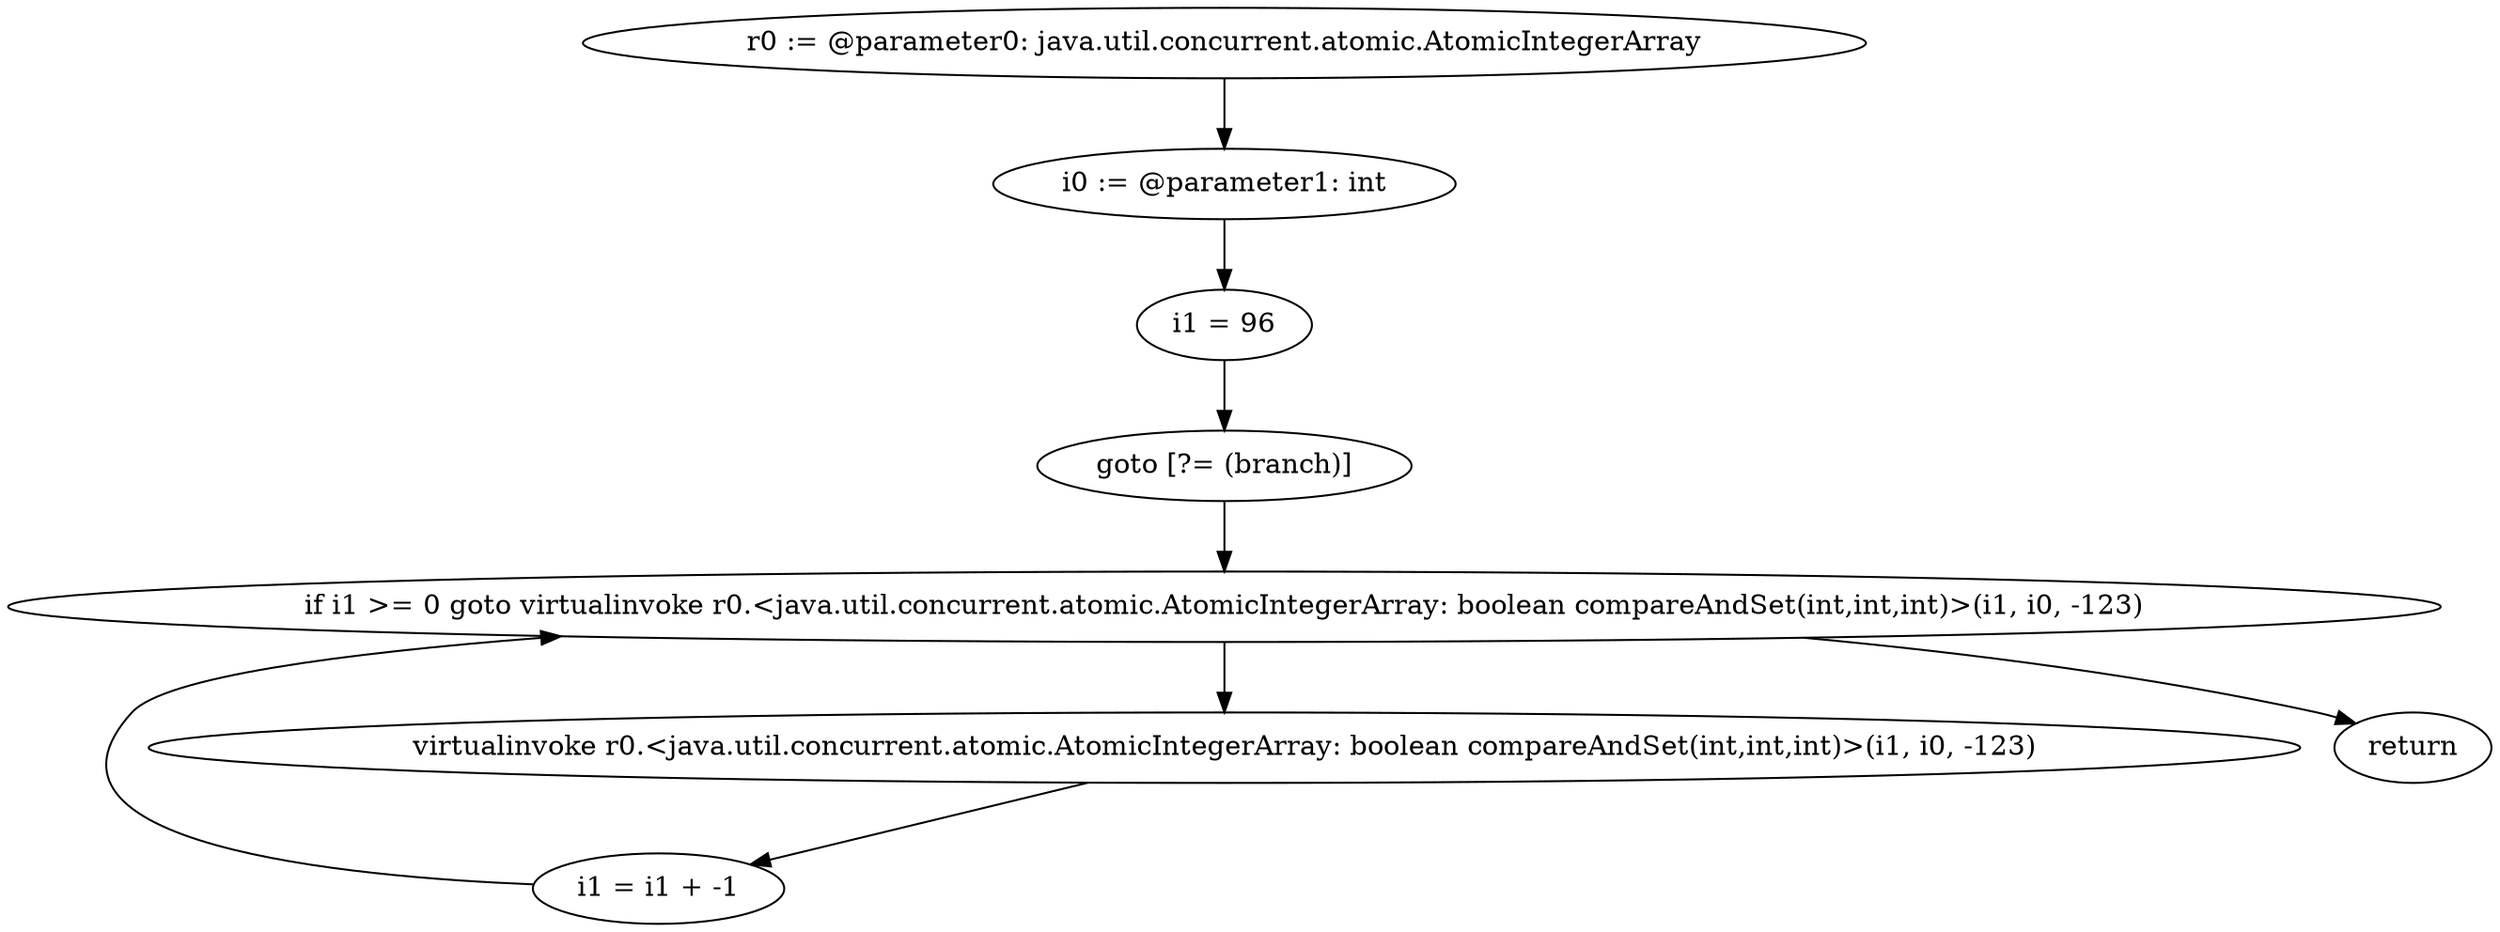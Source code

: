 digraph "unitGraph" {
    "r0 := @parameter0: java.util.concurrent.atomic.AtomicIntegerArray"
    "i0 := @parameter1: int"
    "i1 = 96"
    "goto [?= (branch)]"
    "virtualinvoke r0.<java.util.concurrent.atomic.AtomicIntegerArray: boolean compareAndSet(int,int,int)>(i1, i0, -123)"
    "i1 = i1 + -1"
    "if i1 >= 0 goto virtualinvoke r0.<java.util.concurrent.atomic.AtomicIntegerArray: boolean compareAndSet(int,int,int)>(i1, i0, -123)"
    "return"
    "r0 := @parameter0: java.util.concurrent.atomic.AtomicIntegerArray"->"i0 := @parameter1: int";
    "i0 := @parameter1: int"->"i1 = 96";
    "i1 = 96"->"goto [?= (branch)]";
    "goto [?= (branch)]"->"if i1 >= 0 goto virtualinvoke r0.<java.util.concurrent.atomic.AtomicIntegerArray: boolean compareAndSet(int,int,int)>(i1, i0, -123)";
    "virtualinvoke r0.<java.util.concurrent.atomic.AtomicIntegerArray: boolean compareAndSet(int,int,int)>(i1, i0, -123)"->"i1 = i1 + -1";
    "i1 = i1 + -1"->"if i1 >= 0 goto virtualinvoke r0.<java.util.concurrent.atomic.AtomicIntegerArray: boolean compareAndSet(int,int,int)>(i1, i0, -123)";
    "if i1 >= 0 goto virtualinvoke r0.<java.util.concurrent.atomic.AtomicIntegerArray: boolean compareAndSet(int,int,int)>(i1, i0, -123)"->"return";
    "if i1 >= 0 goto virtualinvoke r0.<java.util.concurrent.atomic.AtomicIntegerArray: boolean compareAndSet(int,int,int)>(i1, i0, -123)"->"virtualinvoke r0.<java.util.concurrent.atomic.AtomicIntegerArray: boolean compareAndSet(int,int,int)>(i1, i0, -123)";
}
